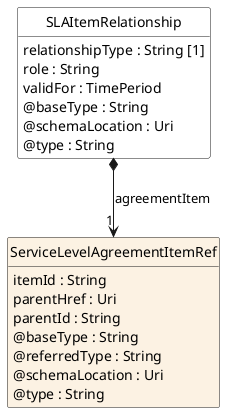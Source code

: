 @startuml
hide circle
hide methods
hide stereotype
show <<Enumeration>> stereotype
skinparam class {
   BackgroundColor<<Enumeration>> #E6F5F7
   BackgroundColor<<Ref>> #FFFFE0
   BackgroundColor<<Pivot>> #FFFFFFF
   BackgroundColor<<SimpleType>> #E2F0DA
   BackgroundColor #FCF2E3
}

class SLAItemRelationship <<Pivot>> {
    relationshipType : String [1]
    role : String
    validFor : TimePeriod
    @baseType : String
    @schemaLocation : Uri
    @type : String
}

class ServiceLevelAgreementItemRef  {
    itemId : String
    parentHref : Uri
    parentId : String
    @baseType : String
    @referredType : String
    @schemaLocation : Uri
    @type : String
}

SLAItemRelationship *-->  "1" ServiceLevelAgreementItemRef : agreementItem

@enduml